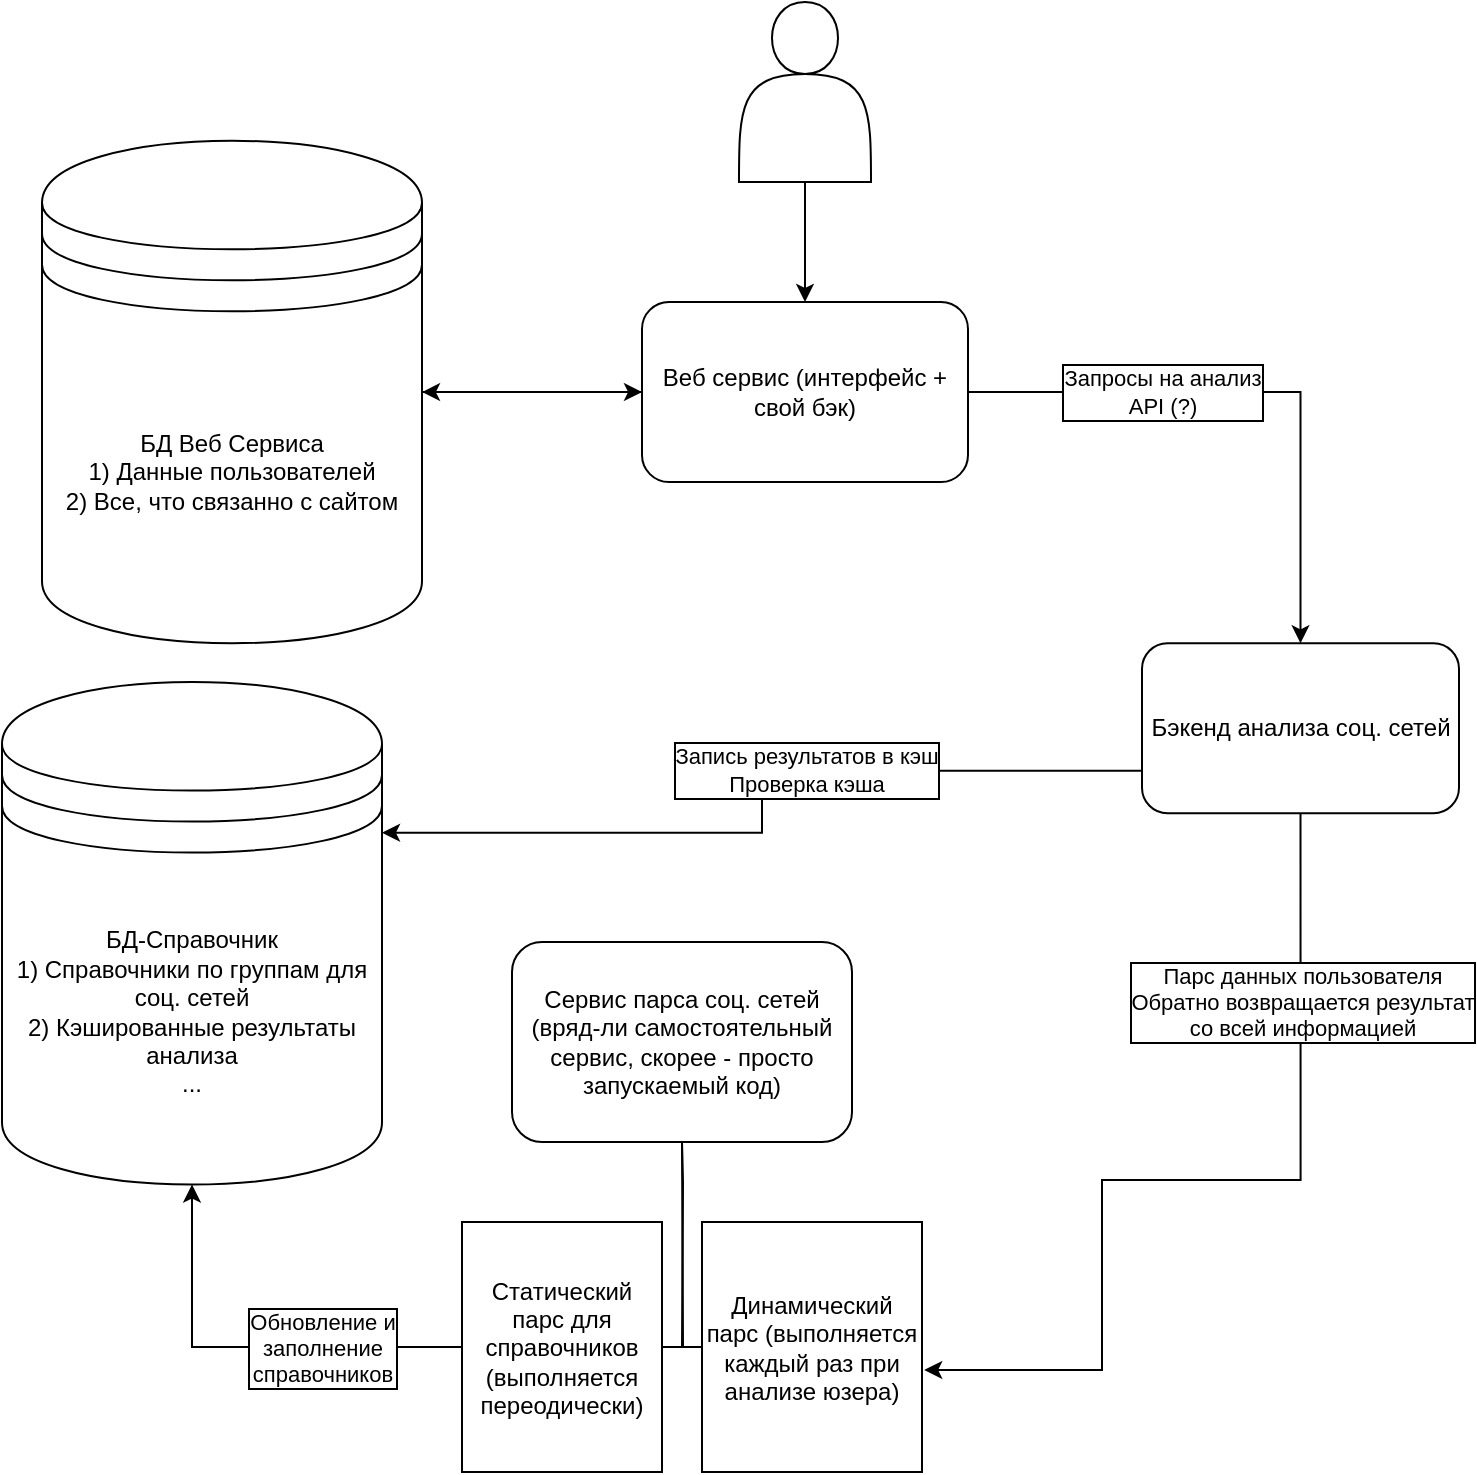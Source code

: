 <mxfile version="22.1.7" type="github">
  <diagram name="Page-1" id="Xc5zzge4J1x3DNNiZxY5">
    <mxGraphModel dx="1434" dy="746" grid="1" gridSize="10" guides="1" tooltips="1" connect="1" arrows="1" fold="1" page="1" pageScale="1" pageWidth="827" pageHeight="1169" math="0" shadow="0">
      <root>
        <mxCell id="0" />
        <mxCell id="1" parent="0" />
        <mxCell id="CMU2UXfOHHLqtj2l74aF-7" style="edgeStyle=orthogonalEdgeStyle;rounded=0;orthogonalLoop=1;jettySize=auto;html=1;verticalAlign=middle;" parent="1" source="CMU2UXfOHHLqtj2l74aF-1" target="CMU2UXfOHHLqtj2l74aF-3" edge="1">
          <mxGeometry relative="1" as="geometry" />
        </mxCell>
        <mxCell id="CMU2UXfOHHLqtj2l74aF-1" value="БД Веб Сервиса&lt;br&gt;1) Данные пользователей&lt;br&gt;2) Все, что связанно с сайтом" style="shape=datastore;whiteSpace=wrap;html=1;" parent="1" vertex="1">
          <mxGeometry x="20" y="79.38" width="190" height="251.25" as="geometry" />
        </mxCell>
        <mxCell id="CMU2UXfOHHLqtj2l74aF-4" value="" style="edgeStyle=orthogonalEdgeStyle;rounded=0;orthogonalLoop=1;jettySize=auto;html=1;" parent="1" source="CMU2UXfOHHLqtj2l74aF-2" target="CMU2UXfOHHLqtj2l74aF-3" edge="1">
          <mxGeometry relative="1" as="geometry" />
        </mxCell>
        <mxCell id="CMU2UXfOHHLqtj2l74aF-2" value="" style="shape=actor;whiteSpace=wrap;html=1;" parent="1" vertex="1">
          <mxGeometry x="368.5" y="10" width="66" height="90" as="geometry" />
        </mxCell>
        <mxCell id="CMU2UXfOHHLqtj2l74aF-8" style="edgeStyle=orthogonalEdgeStyle;rounded=0;orthogonalLoop=1;jettySize=auto;html=1;" parent="1" source="CMU2UXfOHHLqtj2l74aF-3" target="CMU2UXfOHHLqtj2l74aF-1" edge="1">
          <mxGeometry relative="1" as="geometry" />
        </mxCell>
        <mxCell id="CMU2UXfOHHLqtj2l74aF-10" value="" style="edgeStyle=orthogonalEdgeStyle;rounded=0;orthogonalLoop=1;jettySize=auto;html=1;" parent="1" source="CMU2UXfOHHLqtj2l74aF-3" target="CMU2UXfOHHLqtj2l74aF-9" edge="1">
          <mxGeometry relative="1" as="geometry" />
        </mxCell>
        <mxCell id="CMU2UXfOHHLqtj2l74aF-3" value="Веб сервис (интерфейс + свой бэк)" style="rounded=1;whiteSpace=wrap;html=1;" parent="1" vertex="1">
          <mxGeometry x="320" y="160" width="163" height="90" as="geometry" />
        </mxCell>
        <mxCell id="wTm-uzZhs3im5k4A2jm_-6" style="edgeStyle=orthogonalEdgeStyle;rounded=0;orthogonalLoop=1;jettySize=auto;html=1;exitX=0;exitY=0.75;exitDx=0;exitDy=0;entryX=1;entryY=0.3;entryDx=0;entryDy=0;" edge="1" parent="1" source="CMU2UXfOHHLqtj2l74aF-9" target="wTm-uzZhs3im5k4A2jm_-1">
          <mxGeometry relative="1" as="geometry" />
        </mxCell>
        <mxCell id="wTm-uzZhs3im5k4A2jm_-9" value="Запись результатов в кэш&lt;br&gt;Проверка кэша" style="edgeLabel;html=1;align=center;verticalAlign=middle;resizable=0;points=[];labelBorderColor=default;" vertex="1" connectable="0" parent="wTm-uzZhs3im5k4A2jm_-6">
          <mxGeometry x="-0.182" y="-1" relative="1" as="geometry">
            <mxPoint as="offset" />
          </mxGeometry>
        </mxCell>
        <mxCell id="CMU2UXfOHHLqtj2l74aF-9" value="Бэкенд анализа соц. сетей" style="rounded=1;whiteSpace=wrap;html=1;" parent="1" vertex="1">
          <mxGeometry x="570" y="330.63" width="158.5" height="85" as="geometry" />
        </mxCell>
        <mxCell id="CMU2UXfOHHLqtj2l74aF-11" value="Сервис парса соц. сетей&lt;br&gt;(вряд-ли самостоятельный сервис, скорее - просто запускаемый код)" style="rounded=1;whiteSpace=wrap;html=1;" parent="1" vertex="1">
          <mxGeometry x="255" y="480" width="170" height="100" as="geometry" />
        </mxCell>
        <mxCell id="CMU2UXfOHHLqtj2l74aF-12" value="" style="edgeStyle=orthogonalEdgeStyle;sourcePerimeterSpacing=0;targetPerimeterSpacing=0;startArrow=none;endArrow=none;rounded=0;targetPortConstraint=eastwest;sourcePortConstraint=northsouth;curved=0;rounded=0;" parent="1" target="CMU2UXfOHHLqtj2l74aF-14" edge="1">
          <mxGeometry relative="1" as="geometry">
            <mxPoint x="340" y="580" as="sourcePoint" />
          </mxGeometry>
        </mxCell>
        <mxCell id="CMU2UXfOHHLqtj2l74aF-13" value="" style="edgeStyle=orthogonalEdgeStyle;sourcePerimeterSpacing=0;targetPerimeterSpacing=0;startArrow=none;endArrow=none;rounded=0;targetPortConstraint=eastwest;sourcePortConstraint=northsouth;curved=0;rounded=0;" parent="1" target="CMU2UXfOHHLqtj2l74aF-15" edge="1">
          <mxGeometry relative="1" as="geometry">
            <mxPoint x="340" y="580" as="sourcePoint" />
          </mxGeometry>
        </mxCell>
        <mxCell id="wTm-uzZhs3im5k4A2jm_-3" style="edgeStyle=orthogonalEdgeStyle;rounded=0;orthogonalLoop=1;jettySize=auto;html=1;exitX=0;exitY=0.5;exitDx=0;exitDy=0;entryX=0.5;entryY=1;entryDx=0;entryDy=0;" edge="1" parent="1" source="CMU2UXfOHHLqtj2l74aF-14" target="wTm-uzZhs3im5k4A2jm_-1">
          <mxGeometry relative="1" as="geometry" />
        </mxCell>
        <mxCell id="CMU2UXfOHHLqtj2l74aF-14" value="Статический парс для справочников&lt;br&gt;(выполняется переодически)" style="whiteSpace=wrap;html=1;align=center;verticalAlign=middle;treeFolding=1;treeMoving=1;" parent="1" vertex="1">
          <mxGeometry x="230" y="620" width="100" height="125" as="geometry" />
        </mxCell>
        <mxCell id="CMU2UXfOHHLqtj2l74aF-15" value="Динамический парс (выполняется каждый раз при анализе юзера)" style="whiteSpace=wrap;html=1;align=center;verticalAlign=middle;treeFolding=1;treeMoving=1;" parent="1" vertex="1">
          <mxGeometry x="350" y="620" width="110" height="125" as="geometry" />
        </mxCell>
        <mxCell id="CMU2UXfOHHLqtj2l74aF-16" style="edgeStyle=orthogonalEdgeStyle;rounded=0;orthogonalLoop=1;jettySize=auto;html=1;entryX=1.01;entryY=0.592;entryDx=0;entryDy=0;entryPerimeter=0;exitX=0.5;exitY=1;exitDx=0;exitDy=0;" parent="1" source="CMU2UXfOHHLqtj2l74aF-9" target="CMU2UXfOHHLqtj2l74aF-15" edge="1">
          <mxGeometry relative="1" as="geometry">
            <Array as="points">
              <mxPoint x="649" y="599" />
              <mxPoint x="550" y="599" />
              <mxPoint x="550" y="694" />
            </Array>
          </mxGeometry>
        </mxCell>
        <mxCell id="wTm-uzZhs3im5k4A2jm_-1" value="БД-Справочник&lt;br&gt;1) Справочники по группам для соц. сетей&lt;br&gt;2) Кэшированные результаты анализа&lt;br&gt;..." style="shape=datastore;whiteSpace=wrap;html=1;" vertex="1" parent="1">
          <mxGeometry y="350" width="190" height="251.25" as="geometry" />
        </mxCell>
        <mxCell id="wTm-uzZhs3im5k4A2jm_-10" value="Парс данных пользователя&lt;br&gt;Обратно возвращается результат&lt;br&gt;со всей информацией" style="edgeLabel;html=1;align=center;verticalAlign=middle;resizable=0;points=[];labelBorderColor=default;" vertex="1" connectable="0" parent="1">
          <mxGeometry x="649.25" y="509.998" as="geometry" />
        </mxCell>
        <mxCell id="wTm-uzZhs3im5k4A2jm_-11" value="Запросы на анализ&lt;br&gt;API (?)" style="edgeLabel;html=1;align=center;verticalAlign=middle;resizable=0;points=[];labelBorderColor=default;" vertex="1" connectable="0" parent="1">
          <mxGeometry x="580.0" y="204.998" as="geometry" />
        </mxCell>
        <mxCell id="wTm-uzZhs3im5k4A2jm_-12" value="Обновление и&lt;br&gt;заполнение&lt;br&gt;справочников" style="edgeLabel;html=1;align=center;verticalAlign=middle;resizable=0;points=[];labelBorderColor=default;" vertex="1" connectable="0" parent="1">
          <mxGeometry x="160.0" y="682.498" as="geometry" />
        </mxCell>
      </root>
    </mxGraphModel>
  </diagram>
</mxfile>

